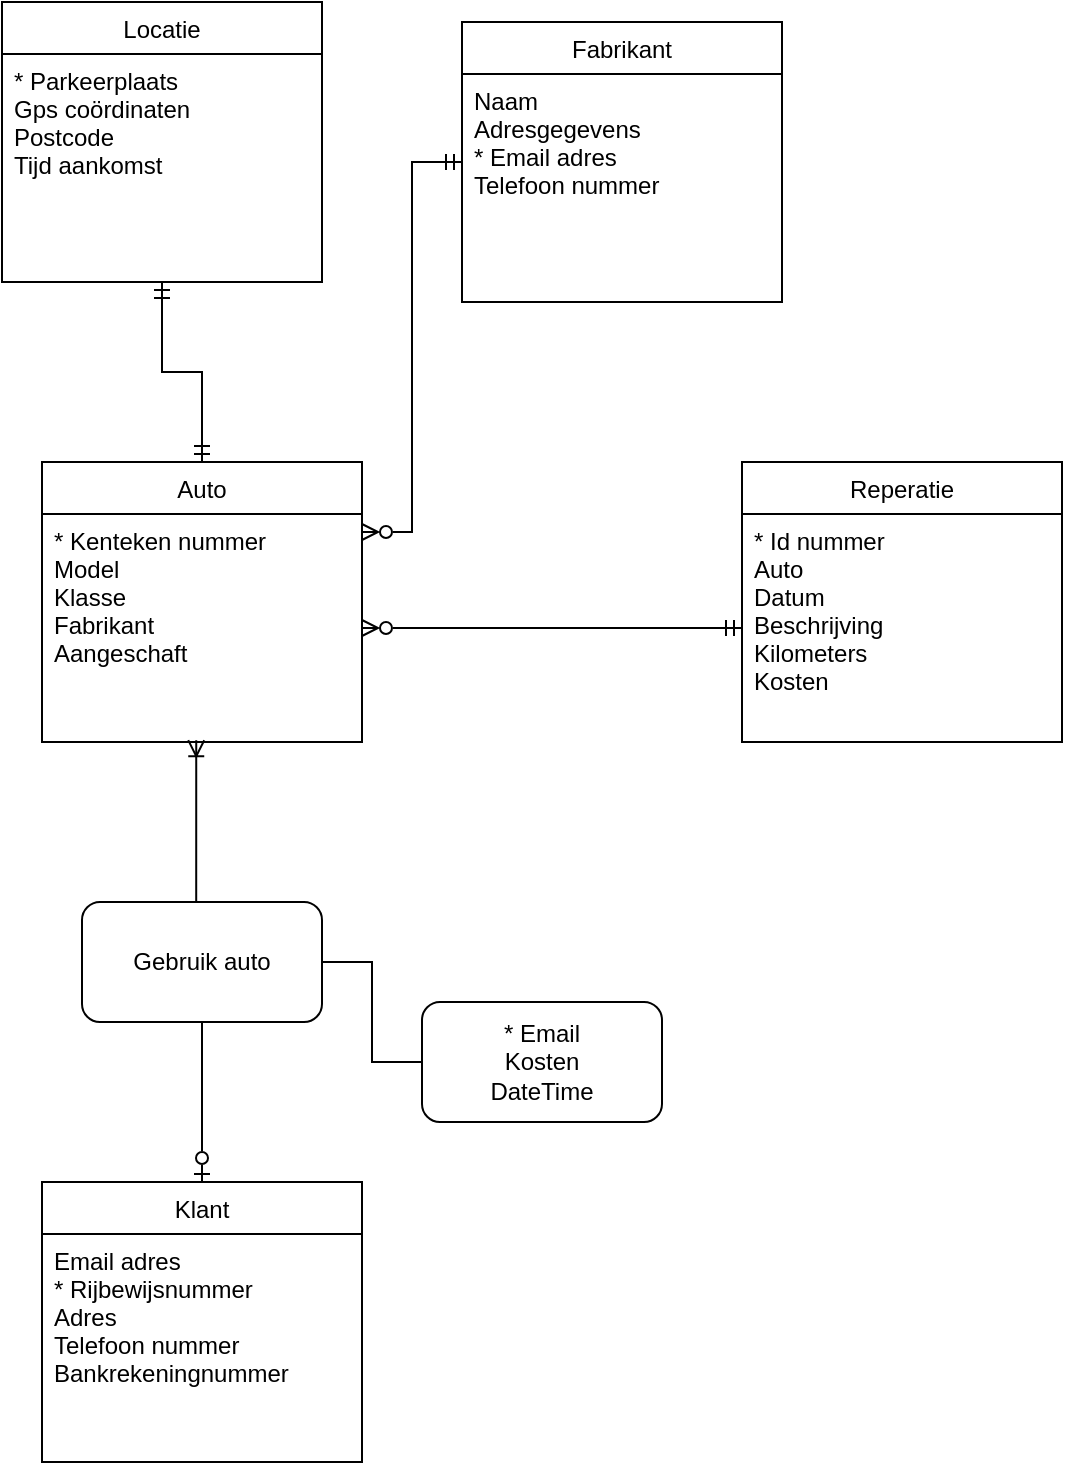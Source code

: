 <mxfile version="20.2.3" type="device"><diagram id="C5RBs43oDa-KdzZeNtuy" name="Page-1"><mxGraphModel dx="544" dy="1065" grid="1" gridSize="10" guides="1" tooltips="1" connect="1" arrows="1" fold="1" page="1" pageScale="1" pageWidth="827" pageHeight="1169" math="0" shadow="0"><root><mxCell id="WIyWlLk6GJQsqaUBKTNV-0"/><mxCell id="WIyWlLk6GJQsqaUBKTNV-1" parent="WIyWlLk6GJQsqaUBKTNV-0"/><mxCell id="n_z8Ew6Uq0jGGPg3iRGS-0" value="Auto" style="swimlane;fontStyle=0;align=center;verticalAlign=top;childLayout=stackLayout;horizontal=1;startSize=26;horizontalStack=0;resizeParent=1;resizeLast=0;collapsible=1;marginBottom=0;rounded=0;shadow=0;strokeWidth=1;" vertex="1" parent="WIyWlLk6GJQsqaUBKTNV-1"><mxGeometry x="60" y="570" width="160" height="140" as="geometry"><mxRectangle x="130" y="380" width="160" height="26" as="alternateBounds"/></mxGeometry></mxCell><mxCell id="n_z8Ew6Uq0jGGPg3iRGS-1" value="* Kenteken nummer&#10;Model&#10;Klasse&#10;Fabrikant&#10;Aangeschaft&#10;" style="text;align=left;verticalAlign=top;spacingLeft=4;spacingRight=4;overflow=hidden;rotatable=0;points=[[0,0.5],[1,0.5]];portConstraint=eastwest;" vertex="1" parent="n_z8Ew6Uq0jGGPg3iRGS-0"><mxGeometry y="26" width="160" height="114" as="geometry"/></mxCell><mxCell id="n_z8Ew6Uq0jGGPg3iRGS-13" value="Reperatie" style="swimlane;fontStyle=0;align=center;verticalAlign=top;childLayout=stackLayout;horizontal=1;startSize=26;horizontalStack=0;resizeParent=1;resizeLast=0;collapsible=1;marginBottom=0;rounded=0;shadow=0;strokeWidth=1;" vertex="1" parent="WIyWlLk6GJQsqaUBKTNV-1"><mxGeometry x="410" y="570" width="160" height="140" as="geometry"><mxRectangle x="130" y="380" width="160" height="26" as="alternateBounds"/></mxGeometry></mxCell><mxCell id="n_z8Ew6Uq0jGGPg3iRGS-14" value="* Id nummer&#10;Auto&#10;Datum&#10;Beschrijving&#10;Kilometers&#10;Kosten" style="text;align=left;verticalAlign=top;spacingLeft=4;spacingRight=4;overflow=hidden;rotatable=0;points=[[0,0.5],[1,0.5]];portConstraint=eastwest;" vertex="1" parent="n_z8Ew6Uq0jGGPg3iRGS-13"><mxGeometry y="26" width="160" height="114" as="geometry"/></mxCell><mxCell id="n_z8Ew6Uq0jGGPg3iRGS-25" style="edgeStyle=orthogonalEdgeStyle;rounded=0;orthogonalLoop=1;jettySize=auto;html=1;entryX=1;entryY=0.25;entryDx=0;entryDy=0;startArrow=ERmandOne;startFill=0;endArrow=ERzeroToMany;endFill=0;" edge="1" parent="WIyWlLk6GJQsqaUBKTNV-1" source="n_z8Ew6Uq0jGGPg3iRGS-15" target="n_z8Ew6Uq0jGGPg3iRGS-0"><mxGeometry relative="1" as="geometry"/></mxCell><mxCell id="n_z8Ew6Uq0jGGPg3iRGS-15" value="Fabrikant" style="swimlane;fontStyle=0;align=center;verticalAlign=top;childLayout=stackLayout;horizontal=1;startSize=26;horizontalStack=0;resizeParent=1;resizeLast=0;collapsible=1;marginBottom=0;rounded=0;shadow=0;strokeWidth=1;" vertex="1" parent="WIyWlLk6GJQsqaUBKTNV-1"><mxGeometry x="270" y="350" width="160" height="140" as="geometry"><mxRectangle x="130" y="380" width="160" height="26" as="alternateBounds"/></mxGeometry></mxCell><mxCell id="n_z8Ew6Uq0jGGPg3iRGS-16" value="Naam&#10;Adresgegevens&#10;* Email adres&#10;Telefoon nummer" style="text;align=left;verticalAlign=top;spacingLeft=4;spacingRight=4;overflow=hidden;rotatable=0;points=[[0,0.5],[1,0.5]];portConstraint=eastwest;" vertex="1" parent="n_z8Ew6Uq0jGGPg3iRGS-15"><mxGeometry y="26" width="160" height="114" as="geometry"/></mxCell><mxCell id="n_z8Ew6Uq0jGGPg3iRGS-17" style="edgeStyle=orthogonalEdgeStyle;rounded=0;orthogonalLoop=1;jettySize=auto;html=1;entryX=0;entryY=0.5;entryDx=0;entryDy=0;endArrow=ERmandOne;endFill=0;startArrow=ERzeroToMany;startFill=0;" edge="1" parent="WIyWlLk6GJQsqaUBKTNV-1" source="n_z8Ew6Uq0jGGPg3iRGS-1" target="n_z8Ew6Uq0jGGPg3iRGS-14"><mxGeometry relative="1" as="geometry"/></mxCell><mxCell id="n_z8Ew6Uq0jGGPg3iRGS-22" style="edgeStyle=orthogonalEdgeStyle;rounded=0;orthogonalLoop=1;jettySize=auto;html=1;entryX=0.482;entryY=0.992;entryDx=0;entryDy=0;entryPerimeter=0;endArrow=ERoneToMany;endFill=0;startArrow=ERzeroToOne;startFill=0;" edge="1" parent="WIyWlLk6GJQsqaUBKTNV-1" source="n_z8Ew6Uq0jGGPg3iRGS-18" target="n_z8Ew6Uq0jGGPg3iRGS-1"><mxGeometry relative="1" as="geometry"/></mxCell><mxCell id="n_z8Ew6Uq0jGGPg3iRGS-18" value="Klant" style="swimlane;fontStyle=0;align=center;verticalAlign=top;childLayout=stackLayout;horizontal=1;startSize=26;horizontalStack=0;resizeParent=1;resizeLast=0;collapsible=1;marginBottom=0;rounded=0;shadow=0;strokeWidth=1;" vertex="1" parent="WIyWlLk6GJQsqaUBKTNV-1"><mxGeometry x="60" y="930" width="160" height="140" as="geometry"><mxRectangle x="130" y="380" width="160" height="26" as="alternateBounds"/></mxGeometry></mxCell><mxCell id="n_z8Ew6Uq0jGGPg3iRGS-19" value="Email adres&#10;* Rijbewijsnummer&#10;Adres&#10;Telefoon nummer&#10;Bankrekeningnummer" style="text;align=left;verticalAlign=top;spacingLeft=4;spacingRight=4;overflow=hidden;rotatable=0;points=[[0,0.5],[1,0.5]];portConstraint=eastwest;" vertex="1" parent="n_z8Ew6Uq0jGGPg3iRGS-18"><mxGeometry y="26" width="160" height="114" as="geometry"/></mxCell><mxCell id="n_z8Ew6Uq0jGGPg3iRGS-24" style="edgeStyle=orthogonalEdgeStyle;rounded=0;orthogonalLoop=1;jettySize=auto;html=1;entryX=0.5;entryY=0;entryDx=0;entryDy=0;startArrow=ERmandOne;startFill=0;endArrow=ERmandOne;endFill=0;" edge="1" parent="WIyWlLk6GJQsqaUBKTNV-1" source="n_z8Ew6Uq0jGGPg3iRGS-20" target="n_z8Ew6Uq0jGGPg3iRGS-0"><mxGeometry relative="1" as="geometry"/></mxCell><mxCell id="n_z8Ew6Uq0jGGPg3iRGS-20" value="Locatie" style="swimlane;fontStyle=0;align=center;verticalAlign=top;childLayout=stackLayout;horizontal=1;startSize=26;horizontalStack=0;resizeParent=1;resizeLast=0;collapsible=1;marginBottom=0;rounded=0;shadow=0;strokeWidth=1;" vertex="1" parent="WIyWlLk6GJQsqaUBKTNV-1"><mxGeometry x="40" y="340" width="160" height="140" as="geometry"><mxRectangle x="130" y="380" width="160" height="26" as="alternateBounds"/></mxGeometry></mxCell><mxCell id="n_z8Ew6Uq0jGGPg3iRGS-21" value="* Parkeerplaats&#10;Gps coördinaten&#10;Postcode&#10;Tijd aankomst" style="text;align=left;verticalAlign=top;spacingLeft=4;spacingRight=4;overflow=hidden;rotatable=0;points=[[0,0.5],[1,0.5]];portConstraint=eastwest;" vertex="1" parent="n_z8Ew6Uq0jGGPg3iRGS-20"><mxGeometry y="26" width="160" height="114" as="geometry"/></mxCell><mxCell id="n_z8Ew6Uq0jGGPg3iRGS-28" value="" style="edgeStyle=orthogonalEdgeStyle;rounded=0;orthogonalLoop=1;jettySize=auto;html=1;startArrow=none;startFill=0;endArrow=none;endFill=0;" edge="1" parent="WIyWlLk6GJQsqaUBKTNV-1" source="n_z8Ew6Uq0jGGPg3iRGS-26" target="n_z8Ew6Uq0jGGPg3iRGS-27"><mxGeometry relative="1" as="geometry"/></mxCell><mxCell id="n_z8Ew6Uq0jGGPg3iRGS-26" value="Gebruik auto" style="rounded=1;whiteSpace=wrap;html=1;" vertex="1" parent="WIyWlLk6GJQsqaUBKTNV-1"><mxGeometry x="80" y="790" width="120" height="60" as="geometry"/></mxCell><mxCell id="n_z8Ew6Uq0jGGPg3iRGS-27" value="* Email&lt;br&gt;Kosten&lt;br&gt;DateTime" style="whiteSpace=wrap;html=1;rounded=1;" vertex="1" parent="WIyWlLk6GJQsqaUBKTNV-1"><mxGeometry x="250" y="840" width="120" height="60" as="geometry"/></mxCell></root></mxGraphModel></diagram></mxfile>